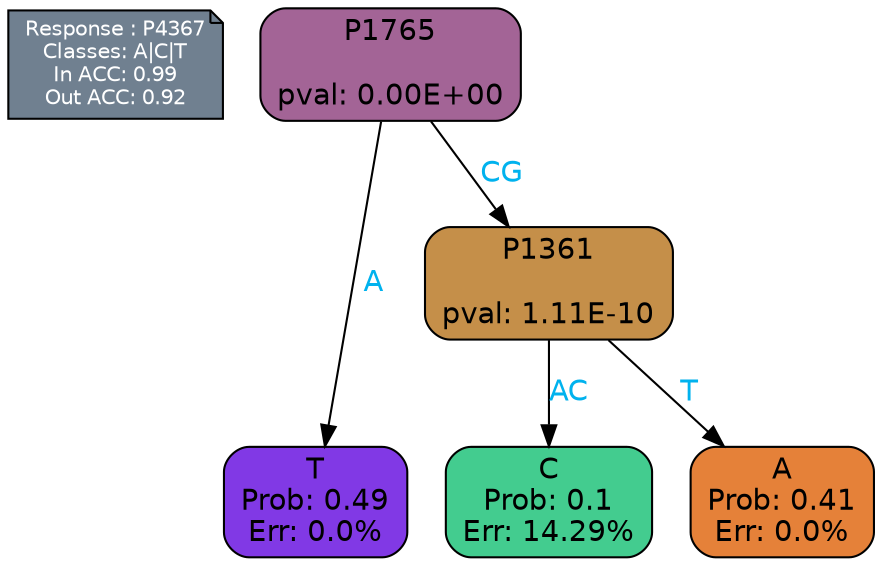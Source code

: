 digraph Tree {
node [shape=box, style="filled, rounded", color="black", fontname=helvetica] ;
graph [ranksep=equally, splines=polylines, bgcolor=transparent, dpi=600] ;
edge [fontname=helvetica] ;
LEGEND [label="Response : P4367
Classes: A|C|T
In ACC: 0.99
Out ACC: 0.92
",shape=note,align=left,style=filled,fillcolor="slategray",fontcolor="white",fontsize=10];1 [label="P1765

pval: 0.00E+00", fillcolor="#a36496"] ;
2 [label="T
Prob: 0.49
Err: 0.0%", fillcolor="#8139e5"] ;
3 [label="P1361

pval: 1.11E-10", fillcolor="#c58f49"] ;
4 [label="C
Prob: 0.1
Err: 14.29%", fillcolor="#43cc8f"] ;
5 [label="A
Prob: 0.41
Err: 0.0%", fillcolor="#e58139"] ;
1 -> 2 [label="A",fontcolor=deepskyblue2] ;
1 -> 3 [label="CG",fontcolor=deepskyblue2] ;
3 -> 4 [label="AC",fontcolor=deepskyblue2] ;
3 -> 5 [label="T",fontcolor=deepskyblue2] ;
{rank = same; 2;4;5;}{rank = same; LEGEND;1;}}